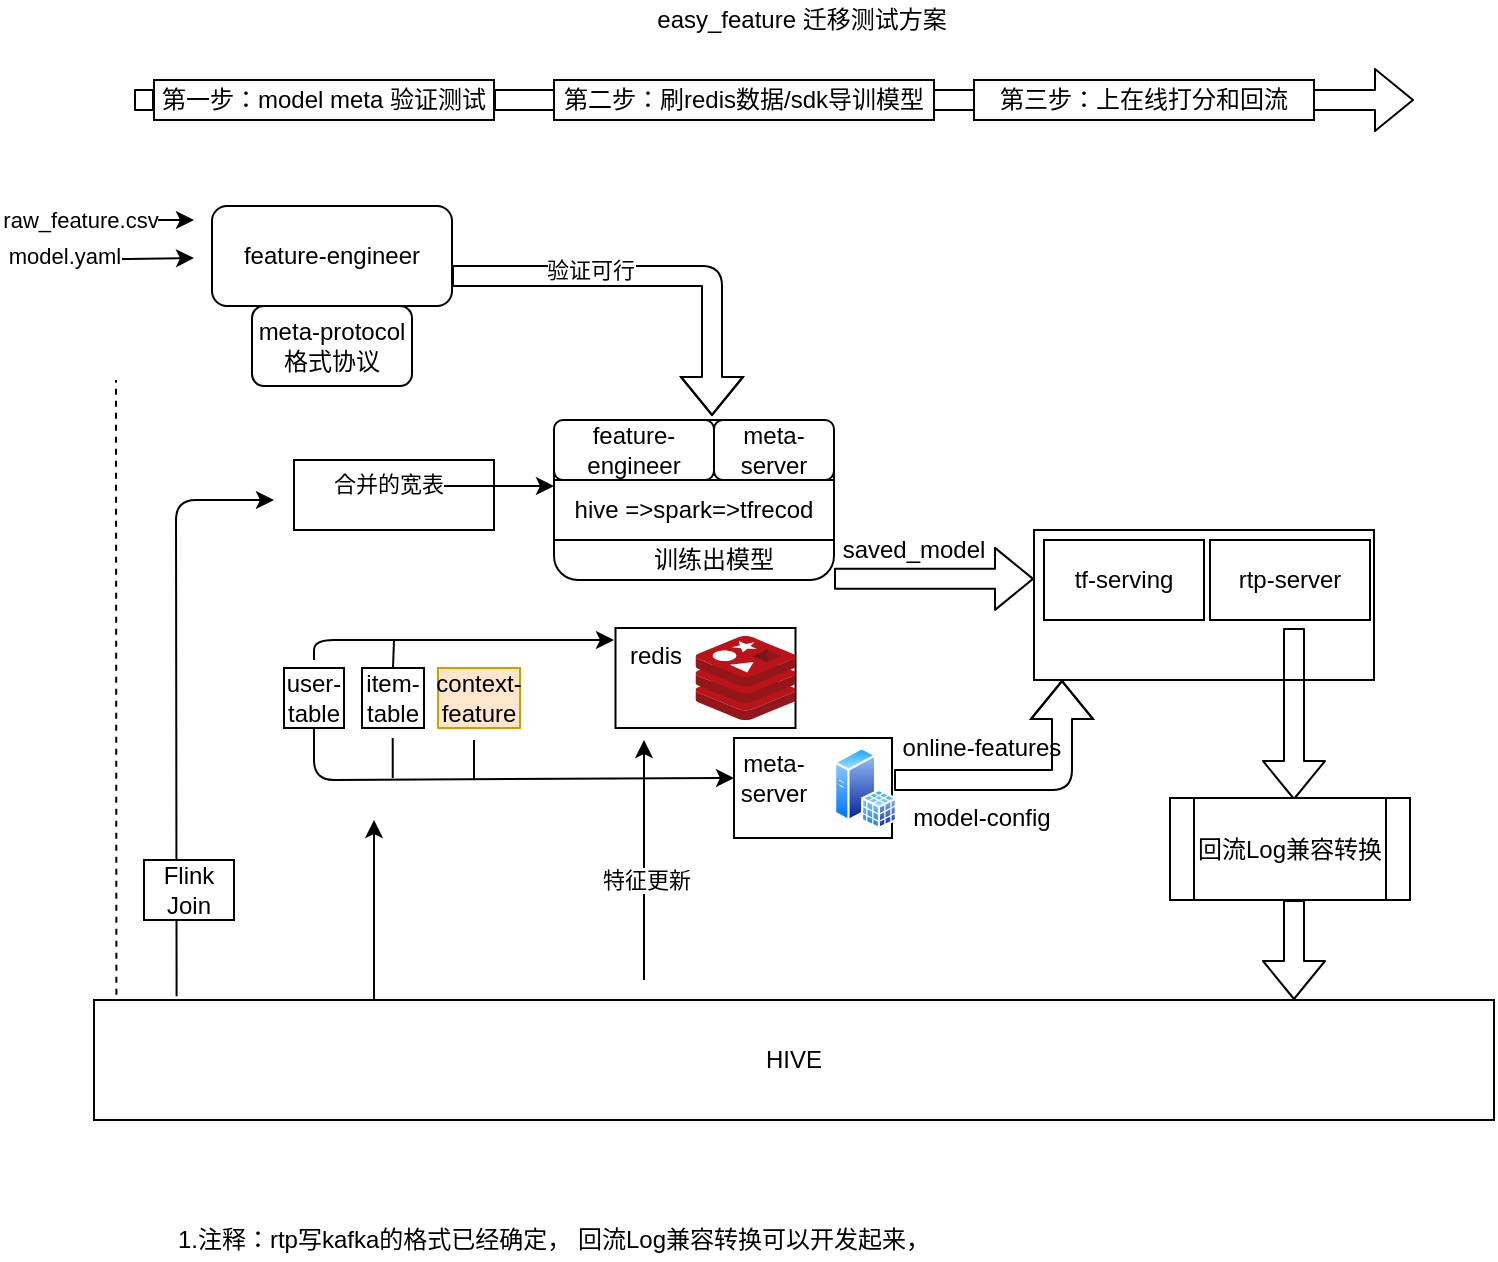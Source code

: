 <mxfile version="14.7.4" type="github">
  <diagram id="Z7WK8l2Xs5BSavcxxwaW" name="Page-1">
    <mxGraphModel dx="1785" dy="769" grid="1" gridSize="10" guides="1" tooltips="1" connect="1" arrows="1" fold="1" page="1" pageScale="1" pageWidth="827" pageHeight="1169" math="0" shadow="0">
      <root>
        <mxCell id="0" />
        <mxCell id="1" parent="0" />
        <mxCell id="eUMr9UxDdL_X1GazEhiE-20" value="" style="rounded=0;whiteSpace=wrap;html=1;" vertex="1" parent="1">
          <mxGeometry x="160" y="430" width="100" height="35" as="geometry" />
        </mxCell>
        <mxCell id="eUMr9UxDdL_X1GazEhiE-1" value="easy_feature 迁移测试方案" style="text;html=1;strokeColor=none;fillColor=none;align=center;verticalAlign=middle;whiteSpace=wrap;rounded=0;" vertex="1" parent="1">
          <mxGeometry x="259" y="200" width="310" height="20" as="geometry" />
        </mxCell>
        <mxCell id="eUMr9UxDdL_X1GazEhiE-2" value="" style="shape=flexArrow;endArrow=classic;html=1;startArrow=none;" edge="1" parent="1" source="eUMr9UxDdL_X1GazEhiE-3">
          <mxGeometry width="50" height="50" relative="1" as="geometry">
            <mxPoint x="80" y="250" as="sourcePoint" />
            <mxPoint x="720" y="250" as="targetPoint" />
          </mxGeometry>
        </mxCell>
        <mxCell id="eUMr9UxDdL_X1GazEhiE-3" value="第一步：model meta 验证测试" style="rounded=0;whiteSpace=wrap;html=1;" vertex="1" parent="1">
          <mxGeometry x="90" y="240" width="170" height="20" as="geometry" />
        </mxCell>
        <mxCell id="eUMr9UxDdL_X1GazEhiE-4" value="" style="shape=flexArrow;endArrow=none;html=1;" edge="1" parent="1" target="eUMr9UxDdL_X1GazEhiE-3">
          <mxGeometry width="50" height="50" relative="1" as="geometry">
            <mxPoint x="80" y="250" as="sourcePoint" />
            <mxPoint x="720" y="250" as="targetPoint" />
          </mxGeometry>
        </mxCell>
        <mxCell id="eUMr9UxDdL_X1GazEhiE-5" value="feature-engineer" style="rounded=1;whiteSpace=wrap;html=1;" vertex="1" parent="1">
          <mxGeometry x="119" y="303" width="120" height="50" as="geometry" />
        </mxCell>
        <mxCell id="eUMr9UxDdL_X1GazEhiE-6" value="meta-protocol&lt;br&gt;格式协议" style="rounded=1;whiteSpace=wrap;html=1;" vertex="1" parent="1">
          <mxGeometry x="139" y="353" width="80" height="40" as="geometry" />
        </mxCell>
        <mxCell id="eUMr9UxDdL_X1GazEhiE-7" value="" style="endArrow=classic;html=1;" edge="1" parent="1">
          <mxGeometry width="50" height="50" relative="1" as="geometry">
            <mxPoint x="40" y="310" as="sourcePoint" />
            <mxPoint x="110" y="310" as="targetPoint" />
          </mxGeometry>
        </mxCell>
        <mxCell id="eUMr9UxDdL_X1GazEhiE-10" value="raw_feature.csv" style="edgeLabel;html=1;align=center;verticalAlign=middle;resizable=0;points=[];" vertex="1" connectable="0" parent="eUMr9UxDdL_X1GazEhiE-7">
          <mxGeometry x="-0.645" relative="1" as="geometry">
            <mxPoint as="offset" />
          </mxGeometry>
        </mxCell>
        <mxCell id="eUMr9UxDdL_X1GazEhiE-8" value="" style="endArrow=classic;html=1;" edge="1" parent="1">
          <mxGeometry width="50" height="50" relative="1" as="geometry">
            <mxPoint x="40" y="330" as="sourcePoint" />
            <mxPoint x="110" y="329" as="targetPoint" />
          </mxGeometry>
        </mxCell>
        <mxCell id="eUMr9UxDdL_X1GazEhiE-9" value="model.yaml" style="edgeLabel;html=1;align=center;verticalAlign=middle;resizable=0;points=[];" vertex="1" connectable="0" parent="eUMr9UxDdL_X1GazEhiE-8">
          <mxGeometry x="-0.874" relative="1" as="geometry">
            <mxPoint y="-2" as="offset" />
          </mxGeometry>
        </mxCell>
        <mxCell id="eUMr9UxDdL_X1GazEhiE-11" value="第二步：刷redis数据/sdk导训模型" style="rounded=0;whiteSpace=wrap;html=1;" vertex="1" parent="1">
          <mxGeometry x="290" y="240" width="190" height="20" as="geometry" />
        </mxCell>
        <mxCell id="eUMr9UxDdL_X1GazEhiE-12" value="" style="rounded=1;whiteSpace=wrap;html=1;" vertex="1" parent="1">
          <mxGeometry x="290" y="410" width="140" height="80" as="geometry" />
        </mxCell>
        <mxCell id="eUMr9UxDdL_X1GazEhiE-13" value="" style="endArrow=classic;html=1;" edge="1" parent="1">
          <mxGeometry width="50" height="50" relative="1" as="geometry">
            <mxPoint x="200" y="443" as="sourcePoint" />
            <mxPoint x="290" y="443" as="targetPoint" />
          </mxGeometry>
        </mxCell>
        <mxCell id="eUMr9UxDdL_X1GazEhiE-15" value="合并的宽表" style="edgeLabel;html=1;align=center;verticalAlign=middle;resizable=0;points=[];" vertex="1" connectable="0" parent="eUMr9UxDdL_X1GazEhiE-13">
          <mxGeometry x="-0.857" y="1" relative="1" as="geometry">
            <mxPoint as="offset" />
          </mxGeometry>
        </mxCell>
        <mxCell id="eUMr9UxDdL_X1GazEhiE-14" value="" style="shape=flexArrow;endArrow=classic;html=1;" edge="1" parent="1">
          <mxGeometry width="50" height="50" relative="1" as="geometry">
            <mxPoint x="239" y="338" as="sourcePoint" />
            <mxPoint x="369" y="408" as="targetPoint" />
            <Array as="points">
              <mxPoint x="369" y="338" />
            </Array>
          </mxGeometry>
        </mxCell>
        <mxCell id="eUMr9UxDdL_X1GazEhiE-19" value="验证可行" style="edgeLabel;html=1;align=center;verticalAlign=middle;resizable=0;points=[];" vertex="1" connectable="0" parent="eUMr9UxDdL_X1GazEhiE-14">
          <mxGeometry x="-0.311" y="3" relative="1" as="geometry">
            <mxPoint as="offset" />
          </mxGeometry>
        </mxCell>
        <mxCell id="eUMr9UxDdL_X1GazEhiE-16" value="feature-engineer" style="rounded=1;whiteSpace=wrap;html=1;" vertex="1" parent="1">
          <mxGeometry x="290" y="410" width="80" height="30" as="geometry" />
        </mxCell>
        <mxCell id="eUMr9UxDdL_X1GazEhiE-17" value="meta-server" style="rounded=1;whiteSpace=wrap;html=1;" vertex="1" parent="1">
          <mxGeometry x="370" y="410" width="60" height="30" as="geometry" />
        </mxCell>
        <mxCell id="eUMr9UxDdL_X1GazEhiE-18" value="hive =&amp;gt;spark=&amp;gt;tfrecod" style="rounded=0;whiteSpace=wrap;html=1;" vertex="1" parent="1">
          <mxGeometry x="290" y="440" width="140" height="30" as="geometry" />
        </mxCell>
        <mxCell id="eUMr9UxDdL_X1GazEhiE-21" value="user-table" style="rounded=0;whiteSpace=wrap;html=1;" vertex="1" parent="1">
          <mxGeometry x="155" y="534" width="30" height="30" as="geometry" />
        </mxCell>
        <mxCell id="eUMr9UxDdL_X1GazEhiE-22" value="item-table" style="rounded=0;whiteSpace=wrap;html=1;" vertex="1" parent="1">
          <mxGeometry x="194" y="534" width="31" height="30" as="geometry" />
        </mxCell>
        <mxCell id="eUMr9UxDdL_X1GazEhiE-23" value="context-feature" style="rounded=0;whiteSpace=wrap;html=1;fillColor=#ffe6cc;strokeColor=#d79b00;" vertex="1" parent="1">
          <mxGeometry x="232" y="534" width="41" height="30" as="geometry" />
        </mxCell>
        <mxCell id="eUMr9UxDdL_X1GazEhiE-26" value="训练出模型" style="text;html=1;strokeColor=none;fillColor=none;align=center;verticalAlign=middle;whiteSpace=wrap;rounded=0;" vertex="1" parent="1">
          <mxGeometry x="330" y="470" width="80" height="20" as="geometry" />
        </mxCell>
        <mxCell id="eUMr9UxDdL_X1GazEhiE-30" value="" style="rounded=0;whiteSpace=wrap;html=1;" vertex="1" parent="1">
          <mxGeometry x="320.75" y="514" width="90" height="50" as="geometry" />
        </mxCell>
        <mxCell id="eUMr9UxDdL_X1GazEhiE-28" value="" style="aspect=fixed;html=1;points=[];align=center;image;fontSize=12;image=img/lib/mscae/Cache_Redis_Product.svg;" vertex="1" parent="1">
          <mxGeometry x="360.75" y="518" width="50" height="42" as="geometry" />
        </mxCell>
        <mxCell id="eUMr9UxDdL_X1GazEhiE-31" value="" style="rounded=0;whiteSpace=wrap;html=1;" vertex="1" parent="1">
          <mxGeometry x="380" y="569" width="79" height="50" as="geometry" />
        </mxCell>
        <mxCell id="eUMr9UxDdL_X1GazEhiE-29" value="" style="aspect=fixed;perimeter=ellipsePerimeter;html=1;align=center;shadow=0;dashed=0;spacingTop=3;image;image=img/lib/active_directory/sql_server.svg;" vertex="1" parent="1">
          <mxGeometry x="430" y="573.54" width="31.5" height="40.91" as="geometry" />
        </mxCell>
        <mxCell id="eUMr9UxDdL_X1GazEhiE-32" value="redis" style="text;html=1;strokeColor=none;fillColor=none;align=center;verticalAlign=middle;whiteSpace=wrap;rounded=0;" vertex="1" parent="1">
          <mxGeometry x="320.75" y="518" width="40" height="20" as="geometry" />
        </mxCell>
        <mxCell id="eUMr9UxDdL_X1GazEhiE-33" value="meta-server" style="text;html=1;strokeColor=none;fillColor=none;align=center;verticalAlign=middle;whiteSpace=wrap;rounded=0;" vertex="1" parent="1">
          <mxGeometry x="380" y="579" width="40" height="20" as="geometry" />
        </mxCell>
        <mxCell id="eUMr9UxDdL_X1GazEhiE-34" value="第三步：上在线打分和回流" style="rounded=0;whiteSpace=wrap;html=1;" vertex="1" parent="1">
          <mxGeometry x="500" y="240" width="170" height="20" as="geometry" />
        </mxCell>
        <mxCell id="eUMr9UxDdL_X1GazEhiE-35" value="" style="rounded=0;whiteSpace=wrap;html=1;" vertex="1" parent="1">
          <mxGeometry x="530" y="465" width="170" height="75" as="geometry" />
        </mxCell>
        <mxCell id="eUMr9UxDdL_X1GazEhiE-36" value="" style="shape=flexArrow;endArrow=classic;html=1;" edge="1" parent="1">
          <mxGeometry width="50" height="50" relative="1" as="geometry">
            <mxPoint x="460" y="590" as="sourcePoint" />
            <mxPoint x="544" y="540" as="targetPoint" />
            <Array as="points">
              <mxPoint x="544" y="590" />
            </Array>
          </mxGeometry>
        </mxCell>
        <mxCell id="eUMr9UxDdL_X1GazEhiE-37" value="online-features" style="text;html=1;strokeColor=none;fillColor=none;align=center;verticalAlign=middle;whiteSpace=wrap;rounded=0;" vertex="1" parent="1">
          <mxGeometry x="459" y="564" width="90" height="20" as="geometry" />
        </mxCell>
        <mxCell id="eUMr9UxDdL_X1GazEhiE-38" value="model-config" style="text;html=1;strokeColor=none;fillColor=none;align=center;verticalAlign=middle;whiteSpace=wrap;rounded=0;" vertex="1" parent="1">
          <mxGeometry x="459" y="599" width="90" height="20" as="geometry" />
        </mxCell>
        <mxCell id="eUMr9UxDdL_X1GazEhiE-39" value="" style="shape=flexArrow;endArrow=classic;html=1;" edge="1" parent="1">
          <mxGeometry width="50" height="50" relative="1" as="geometry">
            <mxPoint x="430" y="489.43" as="sourcePoint" />
            <mxPoint x="530" y="489.43" as="targetPoint" />
          </mxGeometry>
        </mxCell>
        <mxCell id="eUMr9UxDdL_X1GazEhiE-40" value="saved_model" style="text;html=1;strokeColor=none;fillColor=none;align=center;verticalAlign=middle;whiteSpace=wrap;rounded=0;" vertex="1" parent="1">
          <mxGeometry x="450" y="465" width="40" height="20" as="geometry" />
        </mxCell>
        <mxCell id="eUMr9UxDdL_X1GazEhiE-41" value="tf-serving" style="rounded=0;whiteSpace=wrap;html=1;" vertex="1" parent="1">
          <mxGeometry x="535" y="470" width="80" height="40" as="geometry" />
        </mxCell>
        <mxCell id="eUMr9UxDdL_X1GazEhiE-42" value="rtp-server" style="rounded=0;whiteSpace=wrap;html=1;" vertex="1" parent="1">
          <mxGeometry x="618" y="470" width="80" height="40" as="geometry" />
        </mxCell>
        <mxCell id="eUMr9UxDdL_X1GazEhiE-43" value="HIVE" style="rounded=0;whiteSpace=wrap;html=1;" vertex="1" parent="1">
          <mxGeometry x="60" y="700" width="700" height="60" as="geometry" />
        </mxCell>
        <mxCell id="eUMr9UxDdL_X1GazEhiE-44" value="" style="shape=flexArrow;endArrow=classic;html=1;" edge="1" parent="1">
          <mxGeometry width="50" height="50" relative="1" as="geometry">
            <mxPoint x="660" y="514" as="sourcePoint" />
            <mxPoint x="660" y="600" as="targetPoint" />
          </mxGeometry>
        </mxCell>
        <mxCell id="eUMr9UxDdL_X1GazEhiE-45" value="回流Log兼容转换" style="shape=process;whiteSpace=wrap;html=1;backgroundOutline=1;" vertex="1" parent="1">
          <mxGeometry x="598" y="599" width="120" height="51" as="geometry" />
        </mxCell>
        <mxCell id="eUMr9UxDdL_X1GazEhiE-46" value="" style="shape=flexArrow;endArrow=classic;html=1;" edge="1" parent="1">
          <mxGeometry width="50" height="50" relative="1" as="geometry">
            <mxPoint x="660" y="650" as="sourcePoint" />
            <mxPoint x="660" y="700" as="targetPoint" />
          </mxGeometry>
        </mxCell>
        <mxCell id="eUMr9UxDdL_X1GazEhiE-47" value="" style="endArrow=classic;html=1;" edge="1" parent="1">
          <mxGeometry width="50" height="50" relative="1" as="geometry">
            <mxPoint x="200" y="700" as="sourcePoint" />
            <mxPoint x="200" y="610" as="targetPoint" />
          </mxGeometry>
        </mxCell>
        <mxCell id="eUMr9UxDdL_X1GazEhiE-48" value="" style="endArrow=classic;html=1;exitX=0.059;exitY=-0.031;exitDx=0;exitDy=0;exitPerimeter=0;" edge="1" parent="1" source="eUMr9UxDdL_X1GazEhiE-43">
          <mxGeometry width="50" height="50" relative="1" as="geometry">
            <mxPoint x="490" y="600" as="sourcePoint" />
            <mxPoint x="150" y="450" as="targetPoint" />
            <Array as="points">
              <mxPoint x="101" y="450" />
            </Array>
          </mxGeometry>
        </mxCell>
        <mxCell id="eUMr9UxDdL_X1GazEhiE-51" value="" style="endArrow=none;dashed=1;html=1;exitX=0.016;exitY=-0.044;exitDx=0;exitDy=0;exitPerimeter=0;" edge="1" parent="1" source="eUMr9UxDdL_X1GazEhiE-43">
          <mxGeometry width="50" height="50" relative="1" as="geometry">
            <mxPoint x="490" y="600" as="sourcePoint" />
            <mxPoint x="71" y="390" as="targetPoint" />
          </mxGeometry>
        </mxCell>
        <mxCell id="eUMr9UxDdL_X1GazEhiE-52" value="" style="endArrow=classic;html=1;" edge="1" parent="1">
          <mxGeometry width="50" height="50" relative="1" as="geometry">
            <mxPoint x="170" y="530" as="sourcePoint" />
            <mxPoint x="320" y="520" as="targetPoint" />
            <Array as="points">
              <mxPoint x="170" y="520" />
            </Array>
          </mxGeometry>
        </mxCell>
        <mxCell id="eUMr9UxDdL_X1GazEhiE-53" value="" style="endArrow=none;html=1;exitX=0.5;exitY=0;exitDx=0;exitDy=0;" edge="1" parent="1" source="eUMr9UxDdL_X1GazEhiE-22">
          <mxGeometry width="50" height="50" relative="1" as="geometry">
            <mxPoint x="340" y="580" as="sourcePoint" />
            <mxPoint x="210" y="520" as="targetPoint" />
          </mxGeometry>
        </mxCell>
        <mxCell id="eUMr9UxDdL_X1GazEhiE-54" value="" style="endArrow=classic;html=1;exitX=0.5;exitY=1;exitDx=0;exitDy=0;entryX=0;entryY=0.5;entryDx=0;entryDy=0;" edge="1" parent="1" source="eUMr9UxDdL_X1GazEhiE-21" target="eUMr9UxDdL_X1GazEhiE-33">
          <mxGeometry width="50" height="50" relative="1" as="geometry">
            <mxPoint x="180" y="590" as="sourcePoint" />
            <mxPoint x="320" y="590" as="targetPoint" />
            <Array as="points">
              <mxPoint x="170" y="590" />
            </Array>
          </mxGeometry>
        </mxCell>
        <mxCell id="eUMr9UxDdL_X1GazEhiE-55" value="" style="endArrow=none;html=1;" edge="1" parent="1">
          <mxGeometry width="50" height="50" relative="1" as="geometry">
            <mxPoint x="250" y="590" as="sourcePoint" />
            <mxPoint x="250" y="570" as="targetPoint" />
          </mxGeometry>
        </mxCell>
        <mxCell id="eUMr9UxDdL_X1GazEhiE-56" value="" style="endArrow=none;html=1;" edge="1" parent="1">
          <mxGeometry width="50" height="50" relative="1" as="geometry">
            <mxPoint x="209.36" y="589" as="sourcePoint" />
            <mxPoint x="209.36" y="569" as="targetPoint" />
          </mxGeometry>
        </mxCell>
        <mxCell id="eUMr9UxDdL_X1GazEhiE-57" value="Flink Join" style="rounded=0;whiteSpace=wrap;html=1;" vertex="1" parent="1">
          <mxGeometry x="85" y="630" width="45" height="30" as="geometry" />
        </mxCell>
        <mxCell id="eUMr9UxDdL_X1GazEhiE-58" value="" style="endArrow=classic;html=1;" edge="1" parent="1">
          <mxGeometry width="50" height="50" relative="1" as="geometry">
            <mxPoint x="335" y="690" as="sourcePoint" />
            <mxPoint x="335" y="570" as="targetPoint" />
          </mxGeometry>
        </mxCell>
        <mxCell id="eUMr9UxDdL_X1GazEhiE-59" value="特征更新" style="edgeLabel;html=1;align=center;verticalAlign=middle;resizable=0;points=[];" vertex="1" connectable="0" parent="eUMr9UxDdL_X1GazEhiE-58">
          <mxGeometry x="-0.164" y="-1" relative="1" as="geometry">
            <mxPoint as="offset" />
          </mxGeometry>
        </mxCell>
        <mxCell id="eUMr9UxDdL_X1GazEhiE-60" value="1.注释：rtp写kafka的格式已经确定， 回流Log兼容转换可以开发起来，" style="text;html=1;strokeColor=none;fillColor=none;align=center;verticalAlign=middle;whiteSpace=wrap;rounded=0;" vertex="1" parent="1">
          <mxGeometry x="90" y="810" width="400" height="20" as="geometry" />
        </mxCell>
      </root>
    </mxGraphModel>
  </diagram>
</mxfile>
